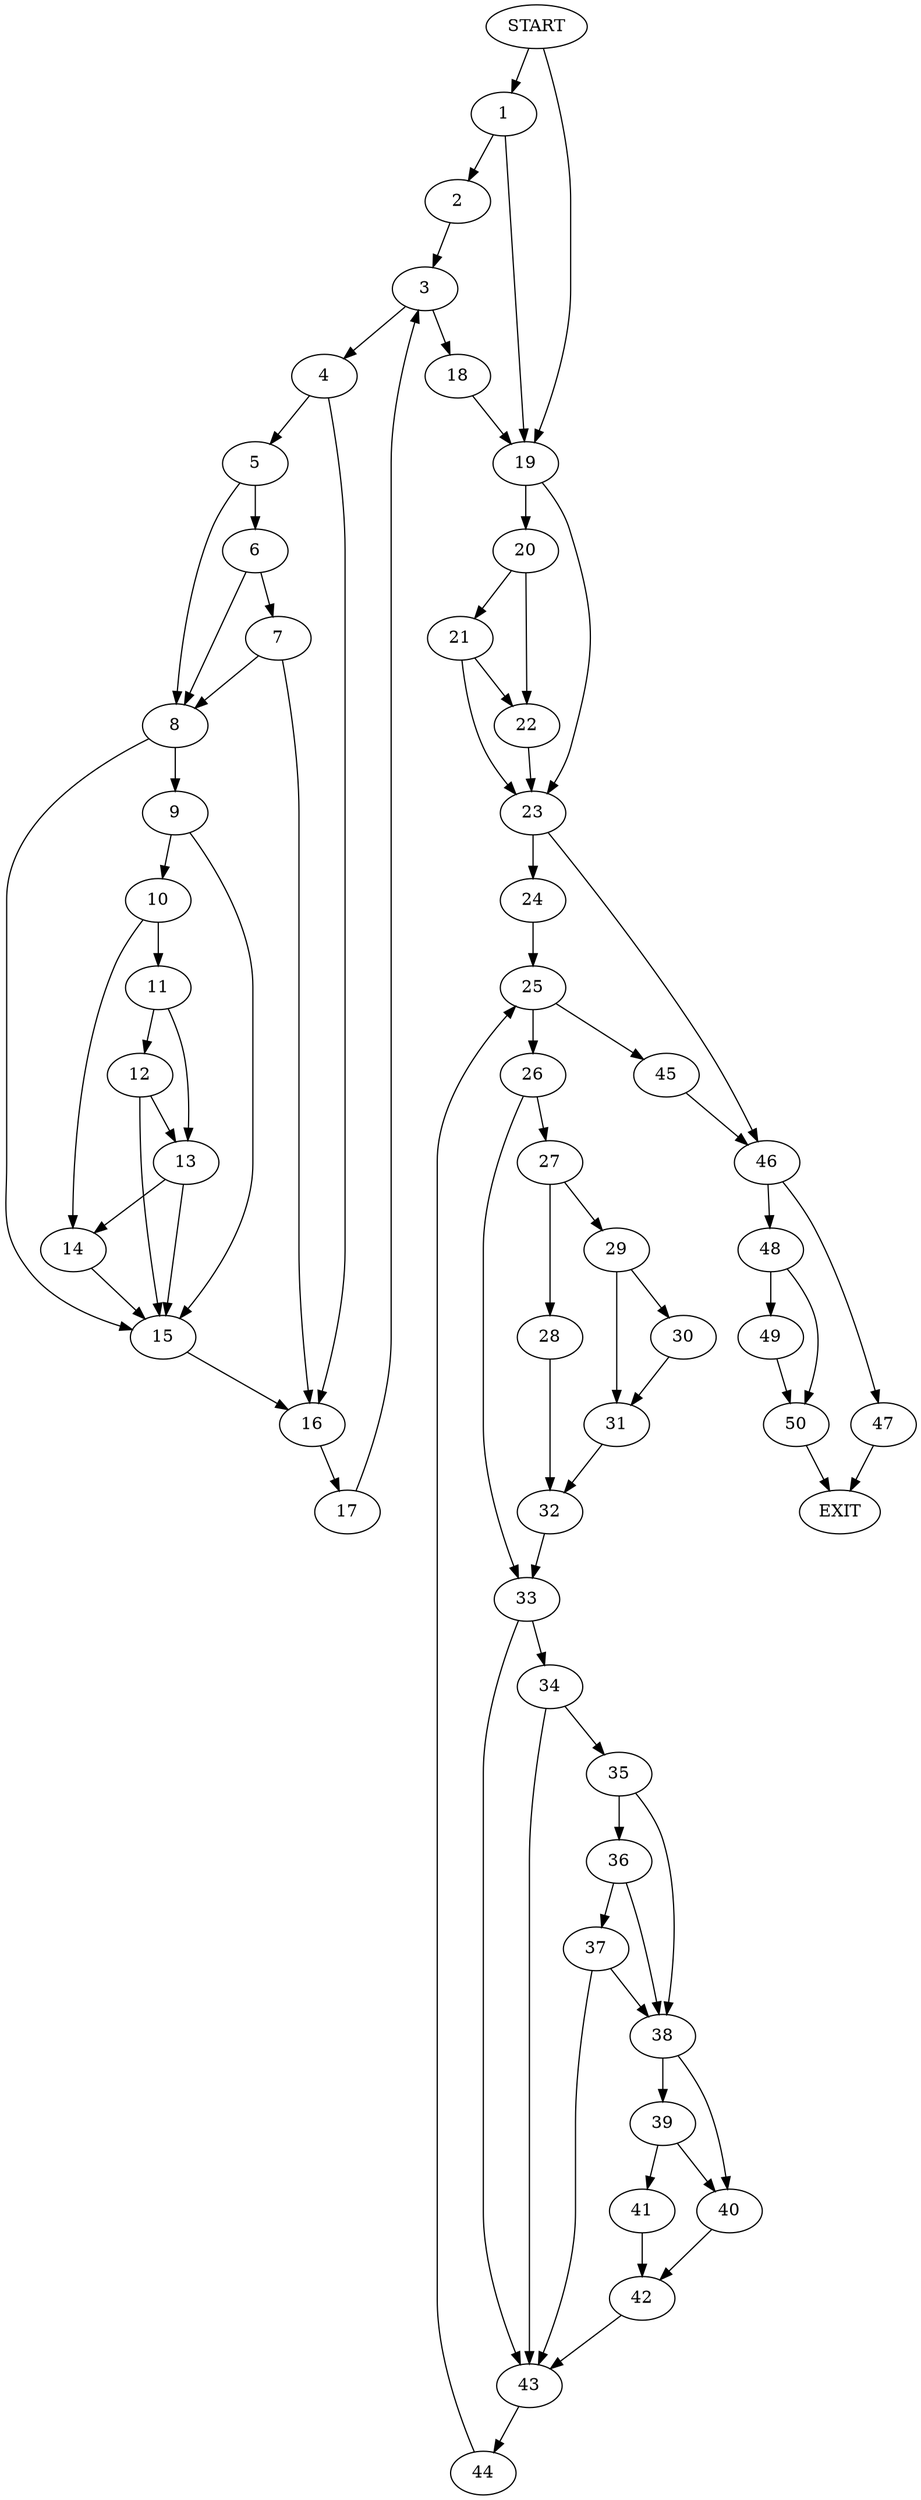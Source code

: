 digraph { 
0 [label="START"];
1;
2;
3;
4;
5;
6;
7;
8;
9;
10;
11;
12;
13;
14;
15;
16;
17;
18;
19;
20;
21;
22;
23;
24;
25;
26;
27;
28;
29;
30;
31;
32;
33;
34;
35;
36;
37;
38;
39;
40;
41;
42;
43;
44;
45;
46;
47;
48;
49;
50;
51[label="EXIT"];
0 -> 1;
0 -> 19;
1 -> 2;
1 -> 19;
2 -> 3;
3 -> 4;
3 -> 18;
4 -> 16;
4 -> 5;
5 -> 6;
5 -> 8;
6 -> 8;
6 -> 7;
7 -> 16;
7 -> 8;
8 -> 9;
8 -> 15;
9 -> 10;
9 -> 15;
10 -> 14;
10 -> 11;
11 -> 13;
11 -> 12;
12 -> 13;
12 -> 15;
13 -> 14;
13 -> 15;
14 -> 15;
15 -> 16;
16 -> 17;
17 -> 3;
18 -> 19;
19 -> 20;
19 -> 23;
20 -> 22;
20 -> 21;
21 -> 22;
21 -> 23;
22 -> 23;
23 -> 46;
23 -> 24;
24 -> 25;
25 -> 26;
25 -> 45;
26 -> 27;
26 -> 33;
27 -> 28;
27 -> 29;
28 -> 32;
29 -> 30;
29 -> 31;
30 -> 31;
31 -> 32;
32 -> 33;
33 -> 34;
33 -> 43;
34 -> 43;
34 -> 35;
35 -> 36;
35 -> 38;
36 -> 38;
36 -> 37;
37 -> 43;
37 -> 38;
38 -> 40;
38 -> 39;
39 -> 40;
39 -> 41;
40 -> 42;
41 -> 42;
42 -> 43;
43 -> 44;
44 -> 25;
45 -> 46;
46 -> 47;
46 -> 48;
47 -> 51;
48 -> 49;
48 -> 50;
49 -> 50;
50 -> 51;
}